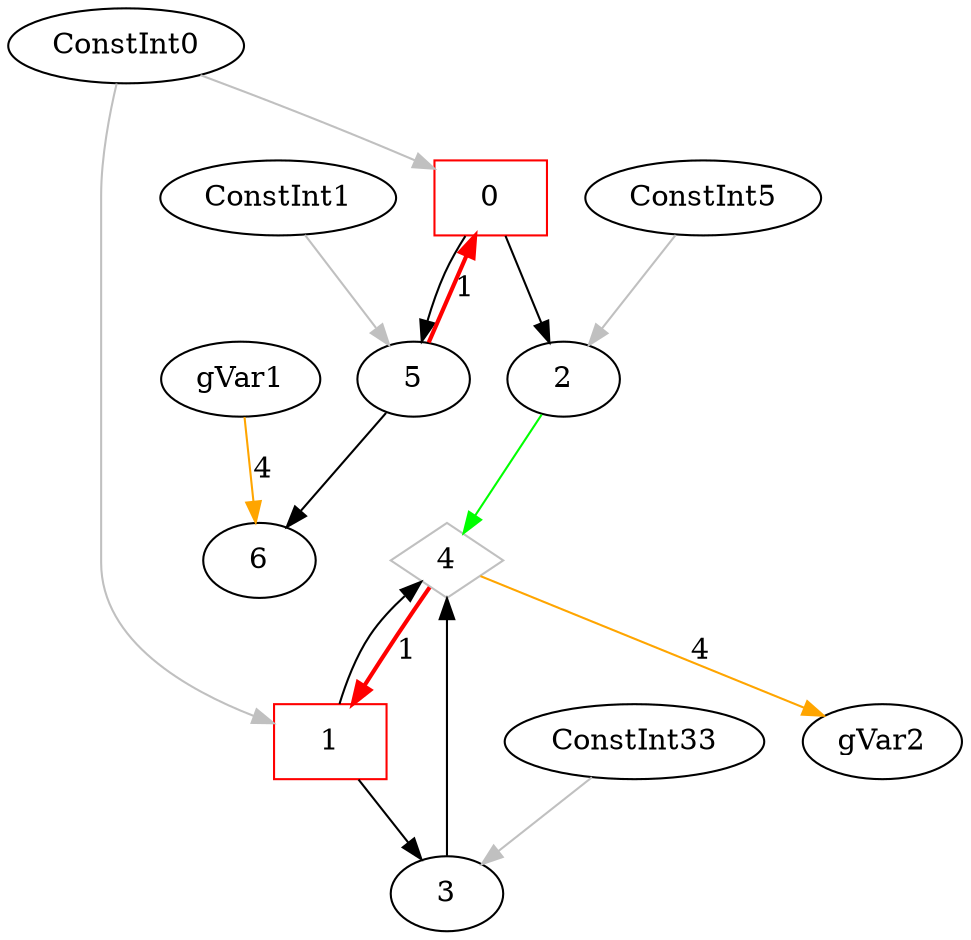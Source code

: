 digraph loop_17 { 
{
0 [shape=box, color=red, label="0"];

1 [shape=box, color=red, label="1"];

2 [color=black, label="2"];

3 [color=black, label="3"];

4 [shape=diamond, color=gray, label="4"];

5 [color=black, label="5"];

6 [color=black, label="6"];

7 [color=black, label="ConstInt0"];

8 [color=black, label="ConstInt5"];

9 [color=black, label="ConstInt33"];

10 [color=black, label="ConstInt1"];

11 [color=black, label="gVar1"];

114 [color=black, label="gVar2"];
5 -> 0 [style=bold, color=red, label=1] 
7 -> 0 [color=gray]
4 -> 1 [style=bold, color=red, label=1] 
7 -> 1 [color=gray]
0 -> 2
8 -> 2 [color=gray]
1 -> 3
9 -> 3 [color=gray]
2 -> 4 [color=green ]
3 -> 4
1 -> 4
0 -> 5
10 -> 5 [color=gray]
5 -> 6
11 -> 6 [color=orange, label=4] 
4 -> 114 [color=orange, label=4] 

}

}